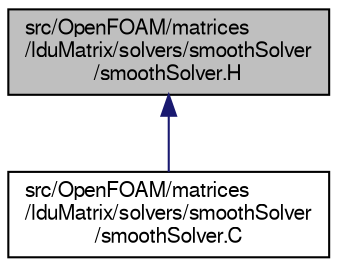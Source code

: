 digraph "src/OpenFOAM/matrices/lduMatrix/solvers/smoothSolver/smoothSolver.H"
{
  bgcolor="transparent";
  edge [fontname="FreeSans",fontsize="10",labelfontname="FreeSans",labelfontsize="10"];
  node [fontname="FreeSans",fontsize="10",shape=record];
  Node1 [label="src/OpenFOAM/matrices\l/lduMatrix/solvers/smoothSolver\l/smoothSolver.H",height=0.2,width=0.4,color="black", fillcolor="grey75", style="filled" fontcolor="black"];
  Node1 -> Node2 [dir="back",color="midnightblue",fontsize="10",style="solid",fontname="FreeSans"];
  Node2 [label="src/OpenFOAM/matrices\l/lduMatrix/solvers/smoothSolver\l/smoothSolver.C",height=0.2,width=0.4,color="black",URL="$a07950.html"];
}
